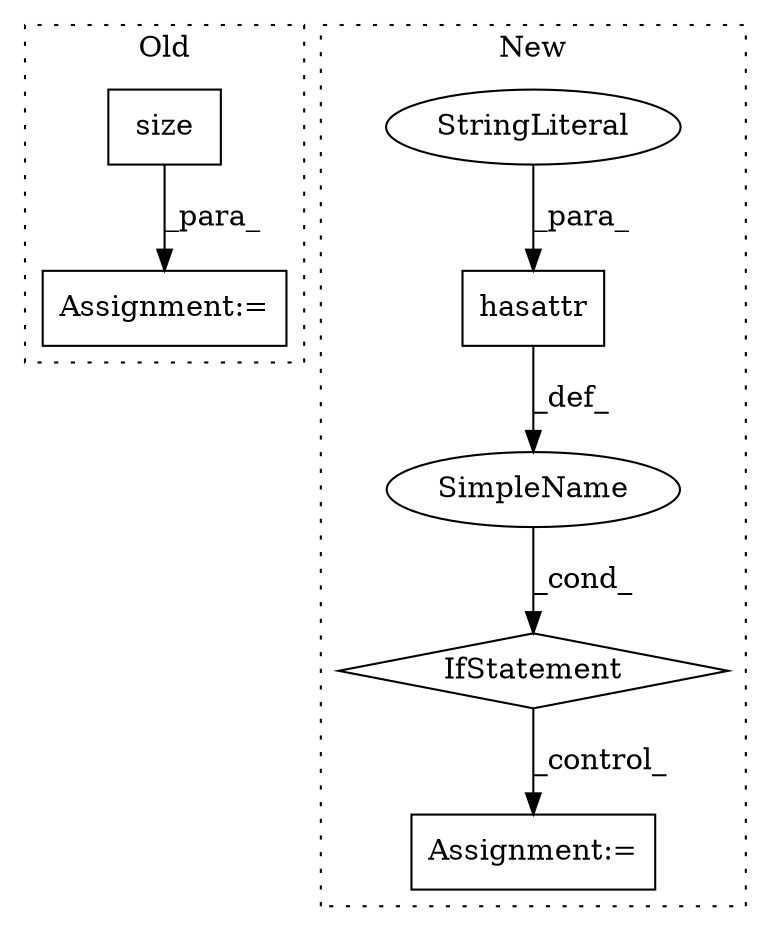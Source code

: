 digraph G {
subgraph cluster0 {
1 [label="size" a="32" s="1756,1763" l="5,1" shape="box"];
7 [label="Assignment:=" a="7" s="1748" l="1" shape="box"];
label = "Old";
style="dotted";
}
subgraph cluster1 {
2 [label="hasattr" a="32" s="1522,1548" l="8,1" shape="box"];
3 [label="IfStatement" a="25" s="1517,1570" l="4,2" shape="diamond"];
4 [label="SimpleName" a="42" s="" l="" shape="ellipse"];
5 [label="Assignment:=" a="7" s="1729" l="1" shape="box"];
6 [label="StringLiteral" a="45" s="1535" l="13" shape="ellipse"];
label = "New";
style="dotted";
}
1 -> 7 [label="_para_"];
2 -> 4 [label="_def_"];
3 -> 5 [label="_control_"];
4 -> 3 [label="_cond_"];
6 -> 2 [label="_para_"];
}